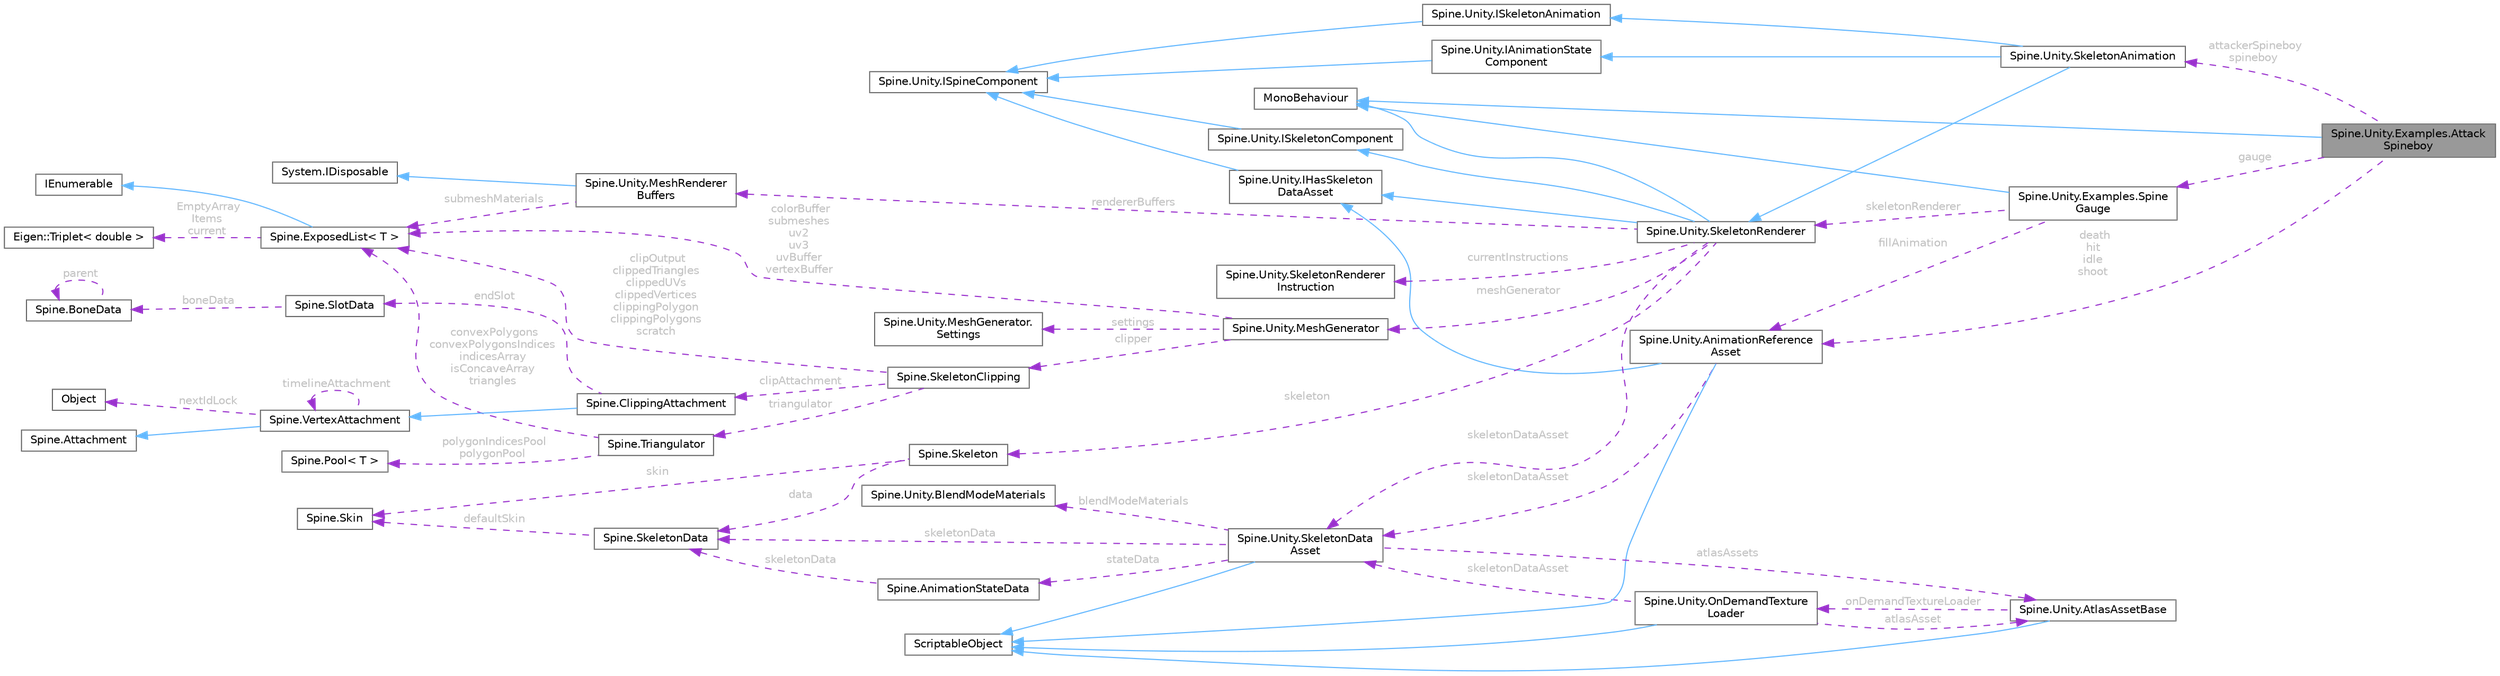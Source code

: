digraph "Spine.Unity.Examples.AttackSpineboy"
{
 // LATEX_PDF_SIZE
  bgcolor="transparent";
  edge [fontname=Helvetica,fontsize=10,labelfontname=Helvetica,labelfontsize=10];
  node [fontname=Helvetica,fontsize=10,shape=box,height=0.2,width=0.4];
  rankdir="LR";
  Node1 [id="Node000001",label="Spine.Unity.Examples.Attack\lSpineboy",height=0.2,width=0.4,color="gray40", fillcolor="grey60", style="filled", fontcolor="black",tooltip=" "];
  Node2 -> Node1 [id="edge1_Node000001_Node000002",dir="back",color="steelblue1",style="solid",tooltip=" "];
  Node2 [id="Node000002",label="MonoBehaviour",height=0.2,width=0.4,color="gray40", fillcolor="white", style="filled",tooltip=" "];
  Node3 -> Node1 [id="edge2_Node000001_Node000003",dir="back",color="darkorchid3",style="dashed",tooltip=" ",label=" attackerSpineboy\nspineboy",fontcolor="grey" ];
  Node3 [id="Node000003",label="Spine.Unity.SkeletonAnimation",height=0.2,width=0.4,color="gray40", fillcolor="white", style="filled",URL="$class_spine_1_1_unity_1_1_skeleton_animation.html",tooltip=" "];
  Node4 -> Node3 [id="edge3_Node000003_Node000004",dir="back",color="steelblue1",style="solid",tooltip=" "];
  Node4 [id="Node000004",label="Spine.Unity.SkeletonRenderer",height=0.2,width=0.4,color="gray40", fillcolor="white", style="filled",URL="$class_spine_1_1_unity_1_1_skeleton_renderer.html",tooltip="Base class of animated Spine skeleton components. This component manages and renders a skeleton."];
  Node2 -> Node4 [id="edge4_Node000004_Node000002",dir="back",color="steelblue1",style="solid",tooltip=" "];
  Node5 -> Node4 [id="edge5_Node000004_Node000005",dir="back",color="steelblue1",style="solid",tooltip=" "];
  Node5 [id="Node000005",label="Spine.Unity.ISkeletonComponent",height=0.2,width=0.4,color="gray40", fillcolor="white", style="filled",URL="$interface_spine_1_1_unity_1_1_i_skeleton_component.html",tooltip="A Spine-Unity Component that manages a Spine.Skeleton instance, instantiated from a SkeletonDataAsset..."];
  Node6 -> Node5 [id="edge6_Node000005_Node000006",dir="back",color="steelblue1",style="solid",tooltip=" "];
  Node6 [id="Node000006",label="Spine.Unity.ISpineComponent",height=0.2,width=0.4,color="gray40", fillcolor="white", style="filled",URL="$interface_spine_1_1_unity_1_1_i_spine_component.html",tooltip=" "];
  Node7 -> Node4 [id="edge7_Node000004_Node000007",dir="back",color="steelblue1",style="solid",tooltip=" "];
  Node7 [id="Node000007",label="Spine.Unity.IHasSkeleton\lDataAsset",height=0.2,width=0.4,color="gray40", fillcolor="white", style="filled",URL="$interface_spine_1_1_unity_1_1_i_has_skeleton_data_asset.html",tooltip="Holds a reference to a SkeletonDataAsset."];
  Node6 -> Node7 [id="edge8_Node000007_Node000006",dir="back",color="steelblue1",style="solid",tooltip=" "];
  Node8 -> Node4 [id="edge9_Node000004_Node000008",dir="back",color="darkorchid3",style="dashed",tooltip=" ",label=" skeletonDataAsset",fontcolor="grey" ];
  Node8 [id="Node000008",label="Spine.Unity.SkeletonData\lAsset",height=0.2,width=0.4,color="gray40", fillcolor="white", style="filled",URL="$class_spine_1_1_unity_1_1_skeleton_data_asset.html",tooltip=" "];
  Node9 -> Node8 [id="edge10_Node000008_Node000009",dir="back",color="steelblue1",style="solid",tooltip=" "];
  Node9 [id="Node000009",label="ScriptableObject",height=0.2,width=0.4,color="gray40", fillcolor="white", style="filled",tooltip=" "];
  Node10 -> Node8 [id="edge11_Node000008_Node000010",dir="back",color="darkorchid3",style="dashed",tooltip=" ",label=" atlasAssets",fontcolor="grey" ];
  Node10 [id="Node000010",label="Spine.Unity.AtlasAssetBase",height=0.2,width=0.4,color="gray40", fillcolor="white", style="filled",URL="$class_spine_1_1_unity_1_1_atlas_asset_base.html",tooltip=" "];
  Node9 -> Node10 [id="edge12_Node000010_Node000009",dir="back",color="steelblue1",style="solid",tooltip=" "];
  Node11 -> Node10 [id="edge13_Node000010_Node000011",dir="back",color="darkorchid3",style="dashed",tooltip=" ",label=" onDemandTextureLoader",fontcolor="grey" ];
  Node11 [id="Node000011",label="Spine.Unity.OnDemandTexture\lLoader",height=0.2,width=0.4,color="gray40", fillcolor="white", style="filled",URL="$class_spine_1_1_unity_1_1_on_demand_texture_loader.html",tooltip=" "];
  Node9 -> Node11 [id="edge14_Node000011_Node000009",dir="back",color="steelblue1",style="solid",tooltip=" "];
  Node10 -> Node11 [id="edge15_Node000011_Node000010",dir="back",color="darkorchid3",style="dashed",tooltip=" ",label=" atlasAsset",fontcolor="grey" ];
  Node8 -> Node11 [id="edge16_Node000011_Node000008",dir="back",color="darkorchid3",style="dashed",tooltip=" ",label=" skeletonDataAsset",fontcolor="grey" ];
  Node12 -> Node8 [id="edge17_Node000008_Node000012",dir="back",color="darkorchid3",style="dashed",tooltip=" ",label=" blendModeMaterials",fontcolor="grey" ];
  Node12 [id="Node000012",label="Spine.Unity.BlendModeMaterials",height=0.2,width=0.4,color="gray40", fillcolor="white", style="filled",URL="$class_spine_1_1_unity_1_1_blend_mode_materials.html",tooltip=" "];
  Node13 -> Node8 [id="edge18_Node000008_Node000013",dir="back",color="darkorchid3",style="dashed",tooltip=" ",label=" skeletonData",fontcolor="grey" ];
  Node13 [id="Node000013",label="Spine.SkeletonData",height=0.2,width=0.4,color="gray40", fillcolor="white", style="filled",URL="$class_spine_1_1_skeleton_data.html",tooltip="Stores the setup pose and all of the stateless data for a skeleton."];
  Node14 -> Node13 [id="edge19_Node000013_Node000014",dir="back",color="darkorchid3",style="dashed",tooltip=" ",label=" defaultSkin",fontcolor="grey" ];
  Node14 [id="Node000014",label="Spine.Skin",height=0.2,width=0.4,color="gray40", fillcolor="white", style="filled",URL="$class_spine_1_1_skin.html",tooltip="Stores attachments by slot index and attachment name."];
  Node15 -> Node8 [id="edge20_Node000008_Node000015",dir="back",color="darkorchid3",style="dashed",tooltip=" ",label=" stateData",fontcolor="grey" ];
  Node15 [id="Node000015",label="Spine.AnimationStateData",height=0.2,width=0.4,color="gray40", fillcolor="white", style="filled",URL="$class_spine_1_1_animation_state_data.html",tooltip="Stores mix (crossfade) durations to be applied when AnimationState animations are changed."];
  Node13 -> Node15 [id="edge21_Node000015_Node000013",dir="back",color="darkorchid3",style="dashed",tooltip=" ",label=" skeletonData",fontcolor="grey" ];
  Node16 -> Node4 [id="edge22_Node000004_Node000016",dir="back",color="darkorchid3",style="dashed",tooltip=" ",label=" currentInstructions",fontcolor="grey" ];
  Node16 [id="Node000016",label="Spine.Unity.SkeletonRenderer\lInstruction",height=0.2,width=0.4,color="gray40", fillcolor="white", style="filled",URL="$class_spine_1_1_unity_1_1_skeleton_renderer_instruction.html",tooltip="Instructions used by a SkeletonRenderer to render a mesh."];
  Node17 -> Node4 [id="edge23_Node000004_Node000017",dir="back",color="darkorchid3",style="dashed",tooltip=" ",label=" meshGenerator",fontcolor="grey" ];
  Node17 [id="Node000017",label="Spine.Unity.MeshGenerator",height=0.2,width=0.4,color="gray40", fillcolor="white", style="filled",URL="$class_spine_1_1_unity_1_1_mesh_generator.html",tooltip="Holds several methods to prepare and generate a UnityEngine mesh based on a skeleton...."];
  Node18 -> Node17 [id="edge24_Node000017_Node000018",dir="back",color="darkorchid3",style="dashed",tooltip=" ",label=" settings",fontcolor="grey" ];
  Node18 [id="Node000018",label="Spine.Unity.MeshGenerator.\lSettings",height=0.2,width=0.4,color="gray40", fillcolor="white", style="filled",URL="$struct_spine_1_1_unity_1_1_mesh_generator_1_1_settings.html",tooltip=" "];
  Node19 -> Node17 [id="edge25_Node000017_Node000019",dir="back",color="darkorchid3",style="dashed",tooltip=" ",label=" colorBuffer\nsubmeshes\nuv2\nuv3\nuvBuffer\nvertexBuffer",fontcolor="grey" ];
  Node19 [id="Node000019",label="Spine.ExposedList\< T \>",height=0.2,width=0.4,color="gray40", fillcolor="white", style="filled",URL="$class_spine_1_1_exposed_list-1-g.html",tooltip=" "];
  Node20 -> Node19 [id="edge26_Node000019_Node000020",dir="back",color="steelblue1",style="solid",tooltip=" "];
  Node20 [id="Node000020",label="IEnumerable",height=0.2,width=0.4,color="gray40", fillcolor="white", style="filled",tooltip=" "];
  Node21 -> Node19 [id="edge27_Node000019_Node000021",dir="back",color="darkorchid3",style="dashed",tooltip=" ",label=" EmptyArray\nItems\ncurrent",fontcolor="grey" ];
  Node21 [id="Node000021",label="Eigen::Triplet\< double \>",height=0.2,width=0.4,color="gray40", fillcolor="white", style="filled",URL="$class_eigen_1_1_triplet.html",tooltip=" "];
  Node22 -> Node17 [id="edge28_Node000017_Node000022",dir="back",color="darkorchid3",style="dashed",tooltip=" ",label=" clipper",fontcolor="grey" ];
  Node22 [id="Node000022",label="Spine.SkeletonClipping",height=0.2,width=0.4,color="gray40", fillcolor="white", style="filled",URL="$class_spine_1_1_skeleton_clipping.html",tooltip=" "];
  Node23 -> Node22 [id="edge29_Node000022_Node000023",dir="back",color="darkorchid3",style="dashed",tooltip=" ",label=" triangulator",fontcolor="grey" ];
  Node23 [id="Node000023",label="Spine.Triangulator",height=0.2,width=0.4,color="gray40", fillcolor="white", style="filled",URL="$class_spine_1_1_triangulator.html",tooltip=" "];
  Node19 -> Node23 [id="edge30_Node000023_Node000019",dir="back",color="darkorchid3",style="dashed",tooltip=" ",label=" convexPolygons\nconvexPolygonsIndices\nindicesArray\nisConcaveArray\ntriangles",fontcolor="grey" ];
  Node24 -> Node23 [id="edge31_Node000023_Node000024",dir="back",color="darkorchid3",style="dashed",tooltip=" ",label=" polygonIndicesPool\npolygonPool",fontcolor="grey" ];
  Node24 [id="Node000024",label="Spine.Pool\< T \>",height=0.2,width=0.4,color="gray40", fillcolor="white", style="filled",URL="$class_spine_1_1_pool-1-g.html",tooltip=" "];
  Node19 -> Node22 [id="edge32_Node000022_Node000019",dir="back",color="darkorchid3",style="dashed",tooltip=" ",label=" clipOutput\nclippedTriangles\nclippedUVs\nclippedVertices\nclippingPolygon\nclippingPolygons\nscratch",fontcolor="grey" ];
  Node25 -> Node22 [id="edge33_Node000022_Node000025",dir="back",color="darkorchid3",style="dashed",tooltip=" ",label=" clipAttachment",fontcolor="grey" ];
  Node25 [id="Node000025",label="Spine.ClippingAttachment",height=0.2,width=0.4,color="gray40", fillcolor="white", style="filled",URL="$class_spine_1_1_clipping_attachment.html",tooltip=" "];
  Node26 -> Node25 [id="edge34_Node000025_Node000026",dir="back",color="steelblue1",style="solid",tooltip=" "];
  Node26 [id="Node000026",label="Spine.VertexAttachment",height=0.2,width=0.4,color="gray40", fillcolor="white", style="filled",URL="$class_spine_1_1_vertex_attachment.html",tooltip=">An attachment with vertices that are transformed by one or more bones and can be deformed by a slot'..."];
  Node27 -> Node26 [id="edge35_Node000026_Node000027",dir="back",color="steelblue1",style="solid",tooltip=" "];
  Node27 [id="Node000027",label="Spine.Attachment",height=0.2,width=0.4,color="gray40", fillcolor="white", style="filled",URL="$class_spine_1_1_attachment.html",tooltip="The base class for all attachments."];
  Node28 -> Node26 [id="edge36_Node000026_Node000028",dir="back",color="darkorchid3",style="dashed",tooltip=" ",label=" nextIdLock",fontcolor="grey" ];
  Node28 [id="Node000028",label="Object",height=0.2,width=0.4,color="gray40", fillcolor="white", style="filled",URL="$class_object.html",tooltip=" "];
  Node26 -> Node26 [id="edge37_Node000026_Node000026",dir="back",color="darkorchid3",style="dashed",tooltip=" ",label=" timelineAttachment",fontcolor="grey" ];
  Node29 -> Node25 [id="edge38_Node000025_Node000029",dir="back",color="darkorchid3",style="dashed",tooltip=" ",label=" endSlot",fontcolor="grey" ];
  Node29 [id="Node000029",label="Spine.SlotData",height=0.2,width=0.4,color="gray40", fillcolor="white", style="filled",URL="$class_spine_1_1_slot_data.html",tooltip=" "];
  Node30 -> Node29 [id="edge39_Node000029_Node000030",dir="back",color="darkorchid3",style="dashed",tooltip=" ",label=" boneData",fontcolor="grey" ];
  Node30 [id="Node000030",label="Spine.BoneData",height=0.2,width=0.4,color="gray40", fillcolor="white", style="filled",URL="$class_spine_1_1_bone_data.html",tooltip=" "];
  Node30 -> Node30 [id="edge40_Node000030_Node000030",dir="back",color="darkorchid3",style="dashed",tooltip=" ",label=" parent",fontcolor="grey" ];
  Node31 -> Node4 [id="edge41_Node000004_Node000031",dir="back",color="darkorchid3",style="dashed",tooltip=" ",label=" rendererBuffers",fontcolor="grey" ];
  Node31 [id="Node000031",label="Spine.Unity.MeshRenderer\lBuffers",height=0.2,width=0.4,color="gray40", fillcolor="white", style="filled",URL="$class_spine_1_1_unity_1_1_mesh_renderer_buffers.html",tooltip="A double-buffered Mesh, and a shared material array, bundled for use by Spine components that need to..."];
  Node32 -> Node31 [id="edge42_Node000031_Node000032",dir="back",color="steelblue1",style="solid",tooltip=" "];
  Node32 [id="Node000032",label="System.IDisposable",height=0.2,width=0.4,color="gray40", fillcolor="white", style="filled",tooltip=" "];
  Node19 -> Node31 [id="edge43_Node000031_Node000019",dir="back",color="darkorchid3",style="dashed",tooltip=" ",label=" submeshMaterials",fontcolor="grey" ];
  Node33 -> Node4 [id="edge44_Node000004_Node000033",dir="back",color="darkorchid3",style="dashed",tooltip=" ",label=" skeleton",fontcolor="grey" ];
  Node33 [id="Node000033",label="Spine.Skeleton",height=0.2,width=0.4,color="gray40", fillcolor="white", style="filled",URL="$class_spine_1_1_skeleton.html",tooltip=" "];
  Node13 -> Node33 [id="edge45_Node000033_Node000013",dir="back",color="darkorchid3",style="dashed",tooltip=" ",label=" data",fontcolor="grey" ];
  Node14 -> Node33 [id="edge46_Node000033_Node000014",dir="back",color="darkorchid3",style="dashed",tooltip=" ",label=" skin",fontcolor="grey" ];
  Node34 -> Node3 [id="edge47_Node000003_Node000034",dir="back",color="steelblue1",style="solid",tooltip=" "];
  Node34 [id="Node000034",label="Spine.Unity.ISkeletonAnimation",height=0.2,width=0.4,color="gray40", fillcolor="white", style="filled",URL="$interface_spine_1_1_unity_1_1_i_skeleton_animation.html",tooltip="A Spine-Unity Component that animates a Skeleton but not necessarily with a Spine...."];
  Node6 -> Node34 [id="edge48_Node000034_Node000006",dir="back",color="steelblue1",style="solid",tooltip=" "];
  Node35 -> Node3 [id="edge49_Node000003_Node000035",dir="back",color="steelblue1",style="solid",tooltip=" "];
  Node35 [id="Node000035",label="Spine.Unity.IAnimationState\lComponent",height=0.2,width=0.4,color="gray40", fillcolor="white", style="filled",URL="$interface_spine_1_1_unity_1_1_i_animation_state_component.html",tooltip="A Spine-Unity Component that uses a Spine.AnimationState to animate its skeleton."];
  Node6 -> Node35 [id="edge50_Node000035_Node000006",dir="back",color="steelblue1",style="solid",tooltip=" "];
  Node36 -> Node1 [id="edge51_Node000001_Node000036",dir="back",color="darkorchid3",style="dashed",tooltip=" ",label=" gauge",fontcolor="grey" ];
  Node36 [id="Node000036",label="Spine.Unity.Examples.Spine\lGauge",height=0.2,width=0.4,color="gray40", fillcolor="white", style="filled",URL="$class_spine_1_1_unity_1_1_examples_1_1_spine_gauge.html",tooltip=" "];
  Node2 -> Node36 [id="edge52_Node000036_Node000002",dir="back",color="steelblue1",style="solid",tooltip=" "];
  Node37 -> Node36 [id="edge53_Node000036_Node000037",dir="back",color="darkorchid3",style="dashed",tooltip=" ",label=" fillAnimation",fontcolor="grey" ];
  Node37 [id="Node000037",label="Spine.Unity.AnimationReference\lAsset",height=0.2,width=0.4,color="gray40", fillcolor="white", style="filled",URL="$class_spine_1_1_unity_1_1_animation_reference_asset.html",tooltip=" "];
  Node9 -> Node37 [id="edge54_Node000037_Node000009",dir="back",color="steelblue1",style="solid",tooltip=" "];
  Node7 -> Node37 [id="edge55_Node000037_Node000007",dir="back",color="steelblue1",style="solid",tooltip=" "];
  Node8 -> Node37 [id="edge56_Node000037_Node000008",dir="back",color="darkorchid3",style="dashed",tooltip=" ",label=" skeletonDataAsset",fontcolor="grey" ];
  Node4 -> Node36 [id="edge57_Node000036_Node000004",dir="back",color="darkorchid3",style="dashed",tooltip=" ",label=" skeletonRenderer",fontcolor="grey" ];
  Node37 -> Node1 [id="edge58_Node000001_Node000037",dir="back",color="darkorchid3",style="dashed",tooltip=" ",label=" death\nhit\nidle\nshoot",fontcolor="grey" ];
}
